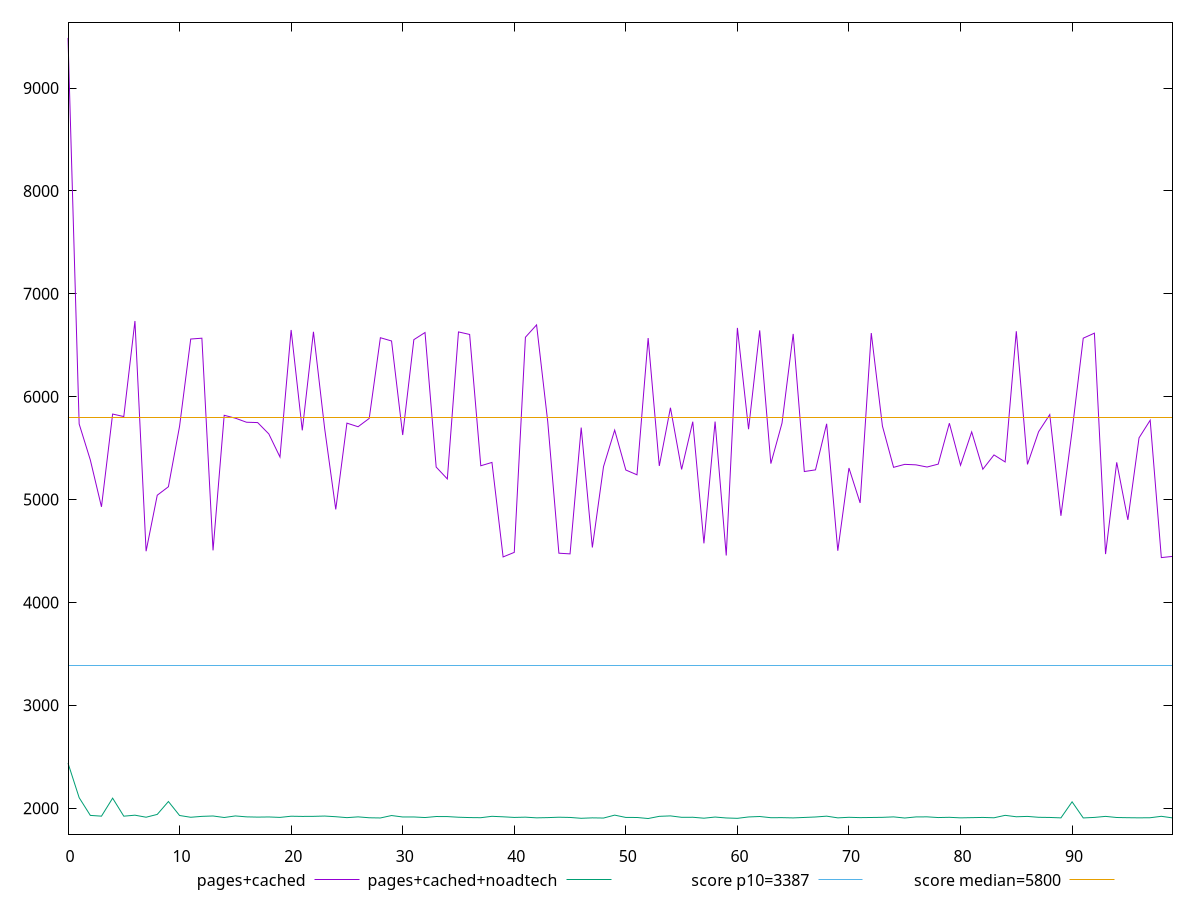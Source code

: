 reset

$pagesCached <<EOF
0 9487.57685572942
1 5734.690303850344
2 5384.86522805501
3 4929.196391527898
4 5831.154770311012
5 5806.813043016699
6 6735.586928275928
7 4497.720779951255
8 5042.0188793017205
9 5124.822887838408
10 5712.613815338618
11 6560.389565785861
12 6568.509698763324
13 4505.755856812035
14 5819.087677254315
15 5790.9374697659005
16 5751.493054301788
17 5748.315007742089
18 5637.98182176952
19 5413.33784857341
20 6648.621206905252
21 5672.546886680621
22 6631.02640125669
23 5694.114058184062
24 4904.179409331718
25 5742.813724145911
26 5707.809765029932
27 5788.9871547337825
28 6573.120767938122
29 6541.53646225762
30 5627.189372792294
31 6554.227025337188
32 6623.668178792395
33 5315.8560441677055
34 5200.447520396628
35 6629.494619862545
36 6604.884831133892
37 5328.366321669143
38 5360.888890308676
39 4442.216871137452
40 4486.478217465626
41 6577.6036579673455
42 6697.924546748696
43 5757.474315608075
44 4478.521555353962
45 4471.820910742021
46 5699.71811526728
47 4534.203010359533
48 5320.110293981031
49 5674.946075944939
50 5287.118198091813
51 5240.513472714945
52 6570.191289884203
53 5326.726512585881
54 5892.454510981639
55 5292.602493151491
56 5756.911515681366
57 4573.93077842244
58 5757.842891842826
59 4455.964184059252
60 6668.707150689571
61 5683.691017858861
62 6644.648756528744
63 5349.421771488293
64 5743.393682549769
65 6610.186401640923
66 5272.370699640796
67 5288.535287543237
68 5736.440362544588
69 4502.413603632224
70 5306.6314763933005
71 4966.963398739909
72 6618.5430435564185
73 5714.600120154746
74 5313.250746244433
75 5342.037806074147
76 5337.4476562207965
77 5316.192020061598
78 5344.319729928002
79 5741.899116703112
80 5332.970611474408
81 5657.580592523222
82 5294.689369873651
83 5433.657508140233
84 5365.56189830962
85 6635.7556853395345
86 5341.988767497558
87 5659.633202552914
88 5826.073995027131
89 4842.224341080824
90 5666.102236759193
91 6568.7042994389785
92 6617.398944217372
93 4469.59714936187
94 5361.761226328672
95 4802.411074232307
96 5599.541118197669
97 5771.012137246901
98 4435.740129810638
99 4447.461869623701
EOF

$pagesCachedNoadtech <<EOF
0 2437.7807442483904
1 2101.87475
2 1929.6883000000003
3 1922.3009
4 2097.27585
5 1922.0796999999998
6 1931.7655
7 1911.9215
8 1939.306
9 2064.5838999999996
10 1928.6854999999998
11 1911.5138000000002
12 1920.2452999999996
13 1923.92585
14 1909.2869999999998
15 1924.3679999999997
16 1915.5075000000002
17 1912.99625
18 1914.53265
19 1910.2165
20 1921.6428000000003
21 1919.7919499999998
22 1920.4519999999998
23 1923.24885
24 1916.9005
25 1907.9189
26 1915.4139999999998
27 1906.6894000000002
28 1904.766
29 1928.3125000000002
30 1914.32825
31 1914.44195
32 1908.8458500000004
33 1918.67105
34 1918.1364500000004
35 1911.8664999999999
36 1908.5244
37 1907.3400000000001
38 1920.7270000000003
39 1916.0138000000002
40 1909.9456
41 1912.5430000000001
42 1905.9005000000002
43 1908.0770000000002
44 1911.9825
45 1909.7805000000003
46 1901.5539999999999
47 1905.7667000000001
48 1903.8974499999997
49 1932.2824999999998
50 1909.8189000000002
51 1909.43385
52 1899.3210000000001
53 1920.529
54 1924.8134999999997
55 1911.0854999999997
56 1911.5255
57 1902.4739999999997
58 1913.6604499999999
59 1904.7
60 1901.125
61 1914.4900000000002
62 1918.86785
63 1907.2696499999997
64 1907.7327
65 1905.3184999999999
66 1909.6446500000002
67 1914.2898500000006
68 1922.2945
69 1905.7280500000002
70 1911.1955000000003
71 1908.0200499999996
72 1909.3685000000003
73 1910.7801999999997
74 1915.1933000000001
75 1904.2784000000001
76 1914.73585
77 1915.5893500000002
78 1908.7532500000002
79 1911.0382
80 1905.7505000000003
81 1907.8629000000003
82 1909.8235999999997
83 1906.4764999999998
84 1930.1964
85 1916.3435000000004
86 1919.8744000000002
87 1911.2175000000002
88 1909.6616
89 1905.5801499999998
90 2061.6787999999997
91 1904.9836000000005
92 1910.06275
93 1920.1109999999999
94 1909.1828999999998
95 1907.2268000000004
96 1905.9029999999998
97 1906.99455
98 1920.775
99 1905.462
EOF

set key outside below
set xrange [0:99]
set yrange [1747.5558828854118:9639.341972844008]
set trange [1747.5558828854118:9639.341972844008]
set terminal svg size 640, 520 enhanced background rgb 'white'
set output "report_00016_2021-02-10T13-31-48.338Z/speed-index/comparison/line/1_vs_2.svg"

plot $pagesCached title "pages+cached" with line, \
     $pagesCachedNoadtech title "pages+cached+noadtech" with line, \
     3387 title "score p10=3387", \
     5800 title "score median=5800"

reset
